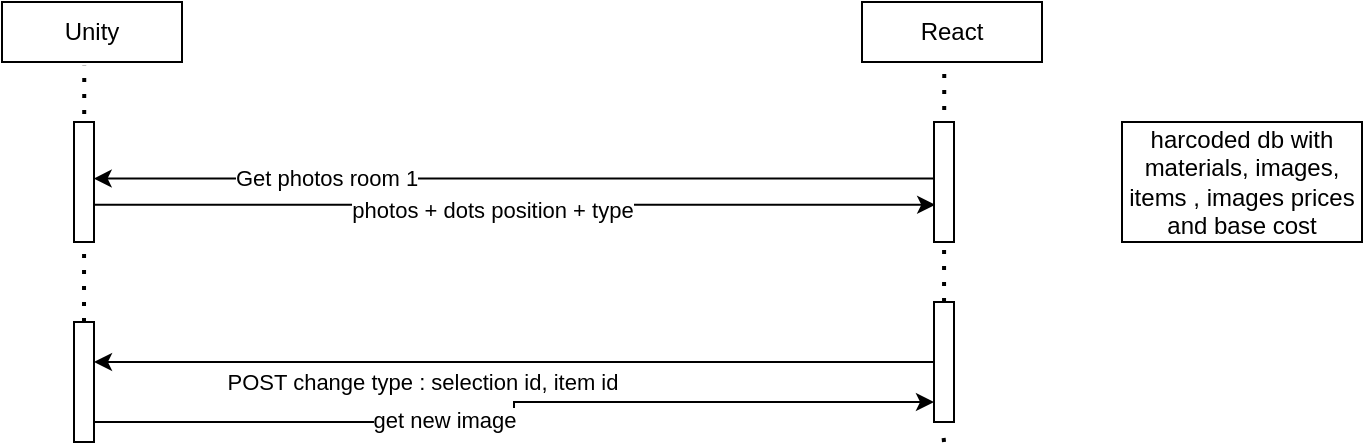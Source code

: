 <mxfile version="14.0.4" type="github">
  <diagram id="kPOEPVqX2DJJR_kbKYEX" name="Page-1">
    <mxGraphModel dx="677" dy="363" grid="1" gridSize="10" guides="1" tooltips="1" connect="1" arrows="1" fold="1" page="1" pageScale="1" pageWidth="850" pageHeight="1100" math="0" shadow="0">
      <root>
        <mxCell id="0" />
        <mxCell id="1" parent="0" />
        <mxCell id="aevBtBsSCUQ3oCvWqCum-1" value="React" style="rounded=0;whiteSpace=wrap;html=1;" vertex="1" parent="1">
          <mxGeometry x="590" y="30" width="90" height="30" as="geometry" />
        </mxCell>
        <mxCell id="aevBtBsSCUQ3oCvWqCum-2" value="Unity" style="rounded=0;whiteSpace=wrap;html=1;" vertex="1" parent="1">
          <mxGeometry x="160" y="30" width="90" height="30" as="geometry" />
        </mxCell>
        <mxCell id="aevBtBsSCUQ3oCvWqCum-3" value="" style="endArrow=none;dashed=1;html=1;dashPattern=1 3;strokeWidth=2;entryX=0.457;entryY=1.09;entryDx=0;entryDy=0;entryPerimeter=0;" edge="1" parent="1" source="aevBtBsSCUQ3oCvWqCum-12" target="aevBtBsSCUQ3oCvWqCum-1">
          <mxGeometry width="50" height="50" relative="1" as="geometry">
            <mxPoint x="631" y="250" as="sourcePoint" />
            <mxPoint x="660" y="60" as="targetPoint" />
          </mxGeometry>
        </mxCell>
        <mxCell id="aevBtBsSCUQ3oCvWqCum-6" style="edgeStyle=orthogonalEdgeStyle;rounded=0;orthogonalLoop=1;jettySize=auto;html=1;entryX=0.983;entryY=0.471;entryDx=0;entryDy=0;entryPerimeter=0;" edge="1" parent="1" source="aevBtBsSCUQ3oCvWqCum-4" target="aevBtBsSCUQ3oCvWqCum-7">
          <mxGeometry relative="1" as="geometry">
            <mxPoint x="220" y="120" as="targetPoint" />
            <Array as="points">
              <mxPoint x="416" y="118" />
            </Array>
          </mxGeometry>
        </mxCell>
        <mxCell id="aevBtBsSCUQ3oCvWqCum-9" value="Get photos room 1" style="edgeLabel;html=1;align=center;verticalAlign=middle;resizable=0;points=[];" vertex="1" connectable="0" parent="aevBtBsSCUQ3oCvWqCum-6">
          <mxGeometry x="0.45" y="-1" relative="1" as="geometry">
            <mxPoint as="offset" />
          </mxGeometry>
        </mxCell>
        <mxCell id="aevBtBsSCUQ3oCvWqCum-4" value="" style="rounded=0;whiteSpace=wrap;html=1;" vertex="1" parent="1">
          <mxGeometry x="626" y="90" width="10" height="60" as="geometry" />
        </mxCell>
        <mxCell id="aevBtBsSCUQ3oCvWqCum-8" value="" style="endArrow=none;dashed=1;html=1;dashPattern=1 3;strokeWidth=2;entryX=0.457;entryY=1.063;entryDx=0;entryDy=0;entryPerimeter=0;" edge="1" parent="1" target="aevBtBsSCUQ3oCvWqCum-2">
          <mxGeometry width="50" height="50" relative="1" as="geometry">
            <mxPoint x="201" y="190" as="sourcePoint" />
            <mxPoint x="220" y="70" as="targetPoint" />
          </mxGeometry>
        </mxCell>
        <mxCell id="aevBtBsSCUQ3oCvWqCum-10" style="edgeStyle=orthogonalEdgeStyle;rounded=0;orthogonalLoop=1;jettySize=auto;html=1;entryX=0.06;entryY=0.69;entryDx=0;entryDy=0;entryPerimeter=0;" edge="1" parent="1" source="aevBtBsSCUQ3oCvWqCum-7" target="aevBtBsSCUQ3oCvWqCum-4">
          <mxGeometry relative="1" as="geometry">
            <Array as="points">
              <mxPoint x="416" y="131" />
            </Array>
          </mxGeometry>
        </mxCell>
        <mxCell id="aevBtBsSCUQ3oCvWqCum-11" value="photos + dots position + type" style="edgeLabel;html=1;align=center;verticalAlign=middle;resizable=0;points=[];" vertex="1" connectable="0" parent="aevBtBsSCUQ3oCvWqCum-10">
          <mxGeometry x="-0.054" y="-2" relative="1" as="geometry">
            <mxPoint as="offset" />
          </mxGeometry>
        </mxCell>
        <mxCell id="aevBtBsSCUQ3oCvWqCum-7" value="" style="rounded=0;whiteSpace=wrap;html=1;" vertex="1" parent="1">
          <mxGeometry x="196" y="90" width="10" height="60" as="geometry" />
        </mxCell>
        <mxCell id="aevBtBsSCUQ3oCvWqCum-14" style="edgeStyle=orthogonalEdgeStyle;rounded=0;orthogonalLoop=1;jettySize=auto;html=1;" edge="1" parent="1" source="aevBtBsSCUQ3oCvWqCum-12" target="aevBtBsSCUQ3oCvWqCum-15">
          <mxGeometry relative="1" as="geometry">
            <mxPoint x="210" y="210" as="targetPoint" />
            <Array as="points">
              <mxPoint x="270" y="210" />
              <mxPoint x="270" y="210" />
            </Array>
          </mxGeometry>
        </mxCell>
        <mxCell id="aevBtBsSCUQ3oCvWqCum-16" value="POST change type : selection id, item id" style="edgeLabel;html=1;align=center;verticalAlign=middle;resizable=0;points=[];" vertex="1" connectable="0" parent="aevBtBsSCUQ3oCvWqCum-14">
          <mxGeometry x="0.817" y="1" relative="1" as="geometry">
            <mxPoint x="125.43" y="9" as="offset" />
          </mxGeometry>
        </mxCell>
        <mxCell id="aevBtBsSCUQ3oCvWqCum-12" value="" style="rounded=0;whiteSpace=wrap;html=1;" vertex="1" parent="1">
          <mxGeometry x="626" y="180" width="10" height="60" as="geometry" />
        </mxCell>
        <mxCell id="aevBtBsSCUQ3oCvWqCum-13" value="" style="endArrow=none;dashed=1;html=1;dashPattern=1 3;strokeWidth=2;entryX=0.457;entryY=1.09;entryDx=0;entryDy=0;entryPerimeter=0;" edge="1" parent="1" target="aevBtBsSCUQ3oCvWqCum-12">
          <mxGeometry width="50" height="50" relative="1" as="geometry">
            <mxPoint x="631" y="250" as="sourcePoint" />
            <mxPoint x="631.13" y="62.7" as="targetPoint" />
          </mxGeometry>
        </mxCell>
        <mxCell id="aevBtBsSCUQ3oCvWqCum-19" style="edgeStyle=orthogonalEdgeStyle;rounded=0;orthogonalLoop=1;jettySize=auto;html=1;" edge="1" parent="1" source="aevBtBsSCUQ3oCvWqCum-15" target="aevBtBsSCUQ3oCvWqCum-12">
          <mxGeometry relative="1" as="geometry">
            <Array as="points">
              <mxPoint x="416" y="240" />
              <mxPoint x="416" y="230" />
            </Array>
          </mxGeometry>
        </mxCell>
        <mxCell id="aevBtBsSCUQ3oCvWqCum-20" value="get new image" style="edgeLabel;html=1;align=center;verticalAlign=middle;resizable=0;points=[];" vertex="1" connectable="0" parent="aevBtBsSCUQ3oCvWqCum-19">
          <mxGeometry x="-0.188" y="1" relative="1" as="geometry">
            <mxPoint as="offset" />
          </mxGeometry>
        </mxCell>
        <mxCell id="aevBtBsSCUQ3oCvWqCum-15" value="" style="rounded=0;whiteSpace=wrap;html=1;" vertex="1" parent="1">
          <mxGeometry x="196" y="190" width="10" height="60" as="geometry" />
        </mxCell>
        <mxCell id="aevBtBsSCUQ3oCvWqCum-18" value="harcoded db with materials, images, items , images prices and base cost" style="rounded=0;whiteSpace=wrap;html=1;" vertex="1" parent="1">
          <mxGeometry x="720" y="90" width="120" height="60" as="geometry" />
        </mxCell>
      </root>
    </mxGraphModel>
  </diagram>
</mxfile>
